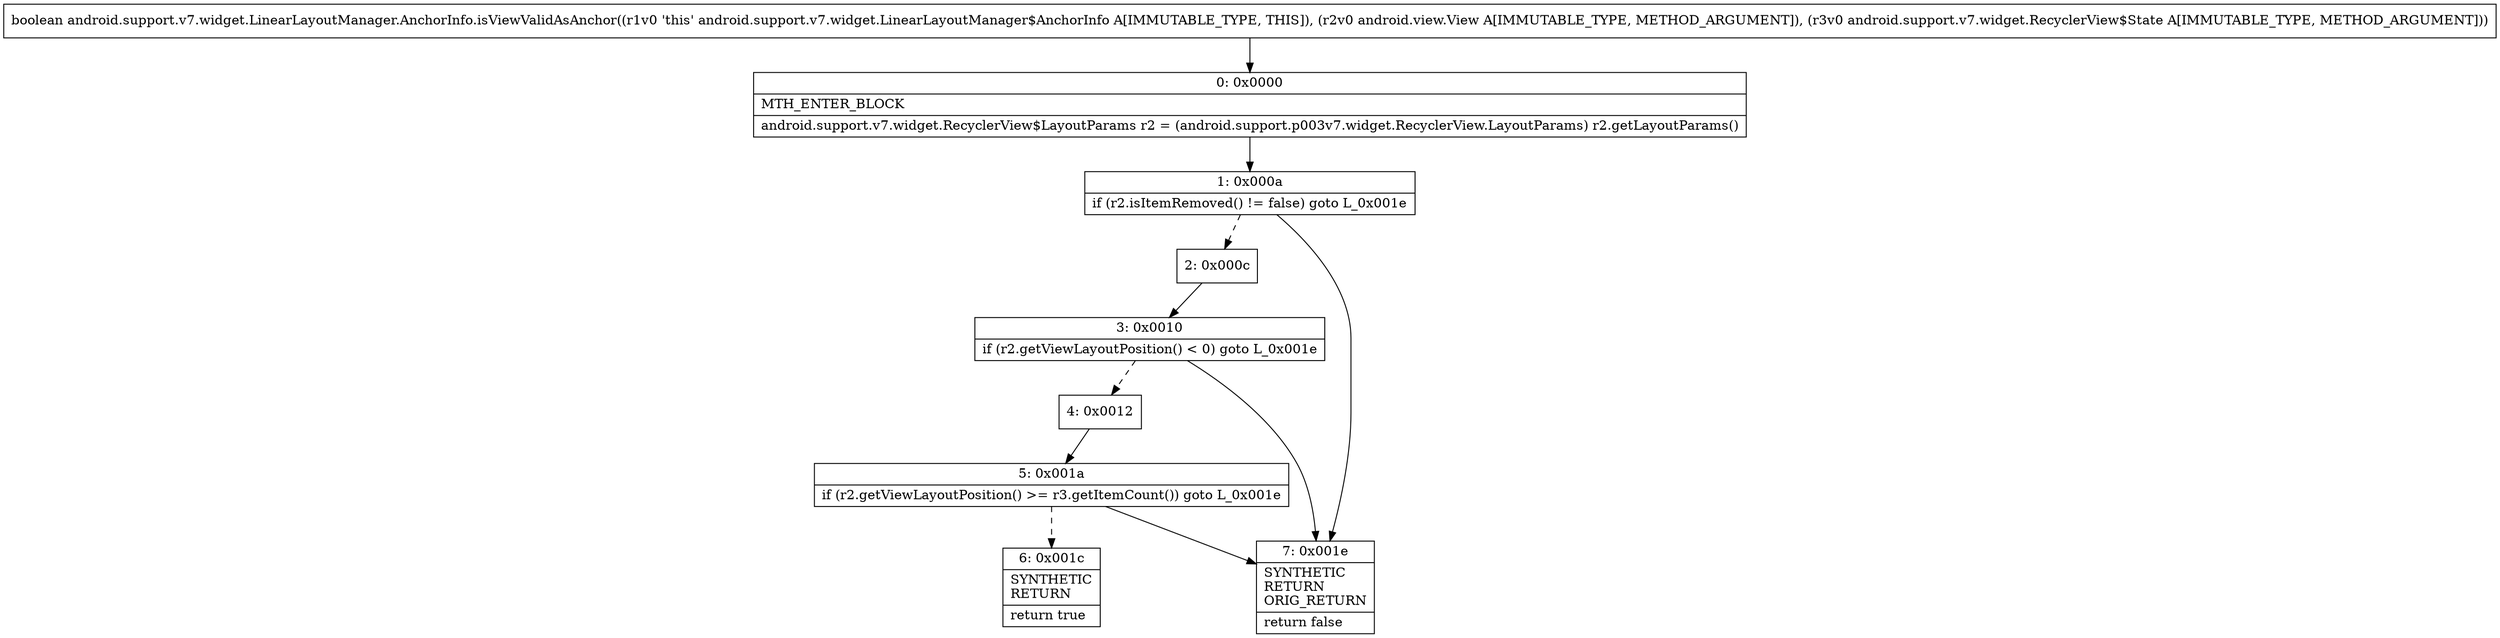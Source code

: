 digraph "CFG forandroid.support.v7.widget.LinearLayoutManager.AnchorInfo.isViewValidAsAnchor(Landroid\/view\/View;Landroid\/support\/v7\/widget\/RecyclerView$State;)Z" {
Node_0 [shape=record,label="{0\:\ 0x0000|MTH_ENTER_BLOCK\l|android.support.v7.widget.RecyclerView$LayoutParams r2 = (android.support.p003v7.widget.RecyclerView.LayoutParams) r2.getLayoutParams()\l}"];
Node_1 [shape=record,label="{1\:\ 0x000a|if (r2.isItemRemoved() != false) goto L_0x001e\l}"];
Node_2 [shape=record,label="{2\:\ 0x000c}"];
Node_3 [shape=record,label="{3\:\ 0x0010|if (r2.getViewLayoutPosition() \< 0) goto L_0x001e\l}"];
Node_4 [shape=record,label="{4\:\ 0x0012}"];
Node_5 [shape=record,label="{5\:\ 0x001a|if (r2.getViewLayoutPosition() \>= r3.getItemCount()) goto L_0x001e\l}"];
Node_6 [shape=record,label="{6\:\ 0x001c|SYNTHETIC\lRETURN\l|return true\l}"];
Node_7 [shape=record,label="{7\:\ 0x001e|SYNTHETIC\lRETURN\lORIG_RETURN\l|return false\l}"];
MethodNode[shape=record,label="{boolean android.support.v7.widget.LinearLayoutManager.AnchorInfo.isViewValidAsAnchor((r1v0 'this' android.support.v7.widget.LinearLayoutManager$AnchorInfo A[IMMUTABLE_TYPE, THIS]), (r2v0 android.view.View A[IMMUTABLE_TYPE, METHOD_ARGUMENT]), (r3v0 android.support.v7.widget.RecyclerView$State A[IMMUTABLE_TYPE, METHOD_ARGUMENT])) }"];
MethodNode -> Node_0;
Node_0 -> Node_1;
Node_1 -> Node_2[style=dashed];
Node_1 -> Node_7;
Node_2 -> Node_3;
Node_3 -> Node_4[style=dashed];
Node_3 -> Node_7;
Node_4 -> Node_5;
Node_5 -> Node_6[style=dashed];
Node_5 -> Node_7;
}

